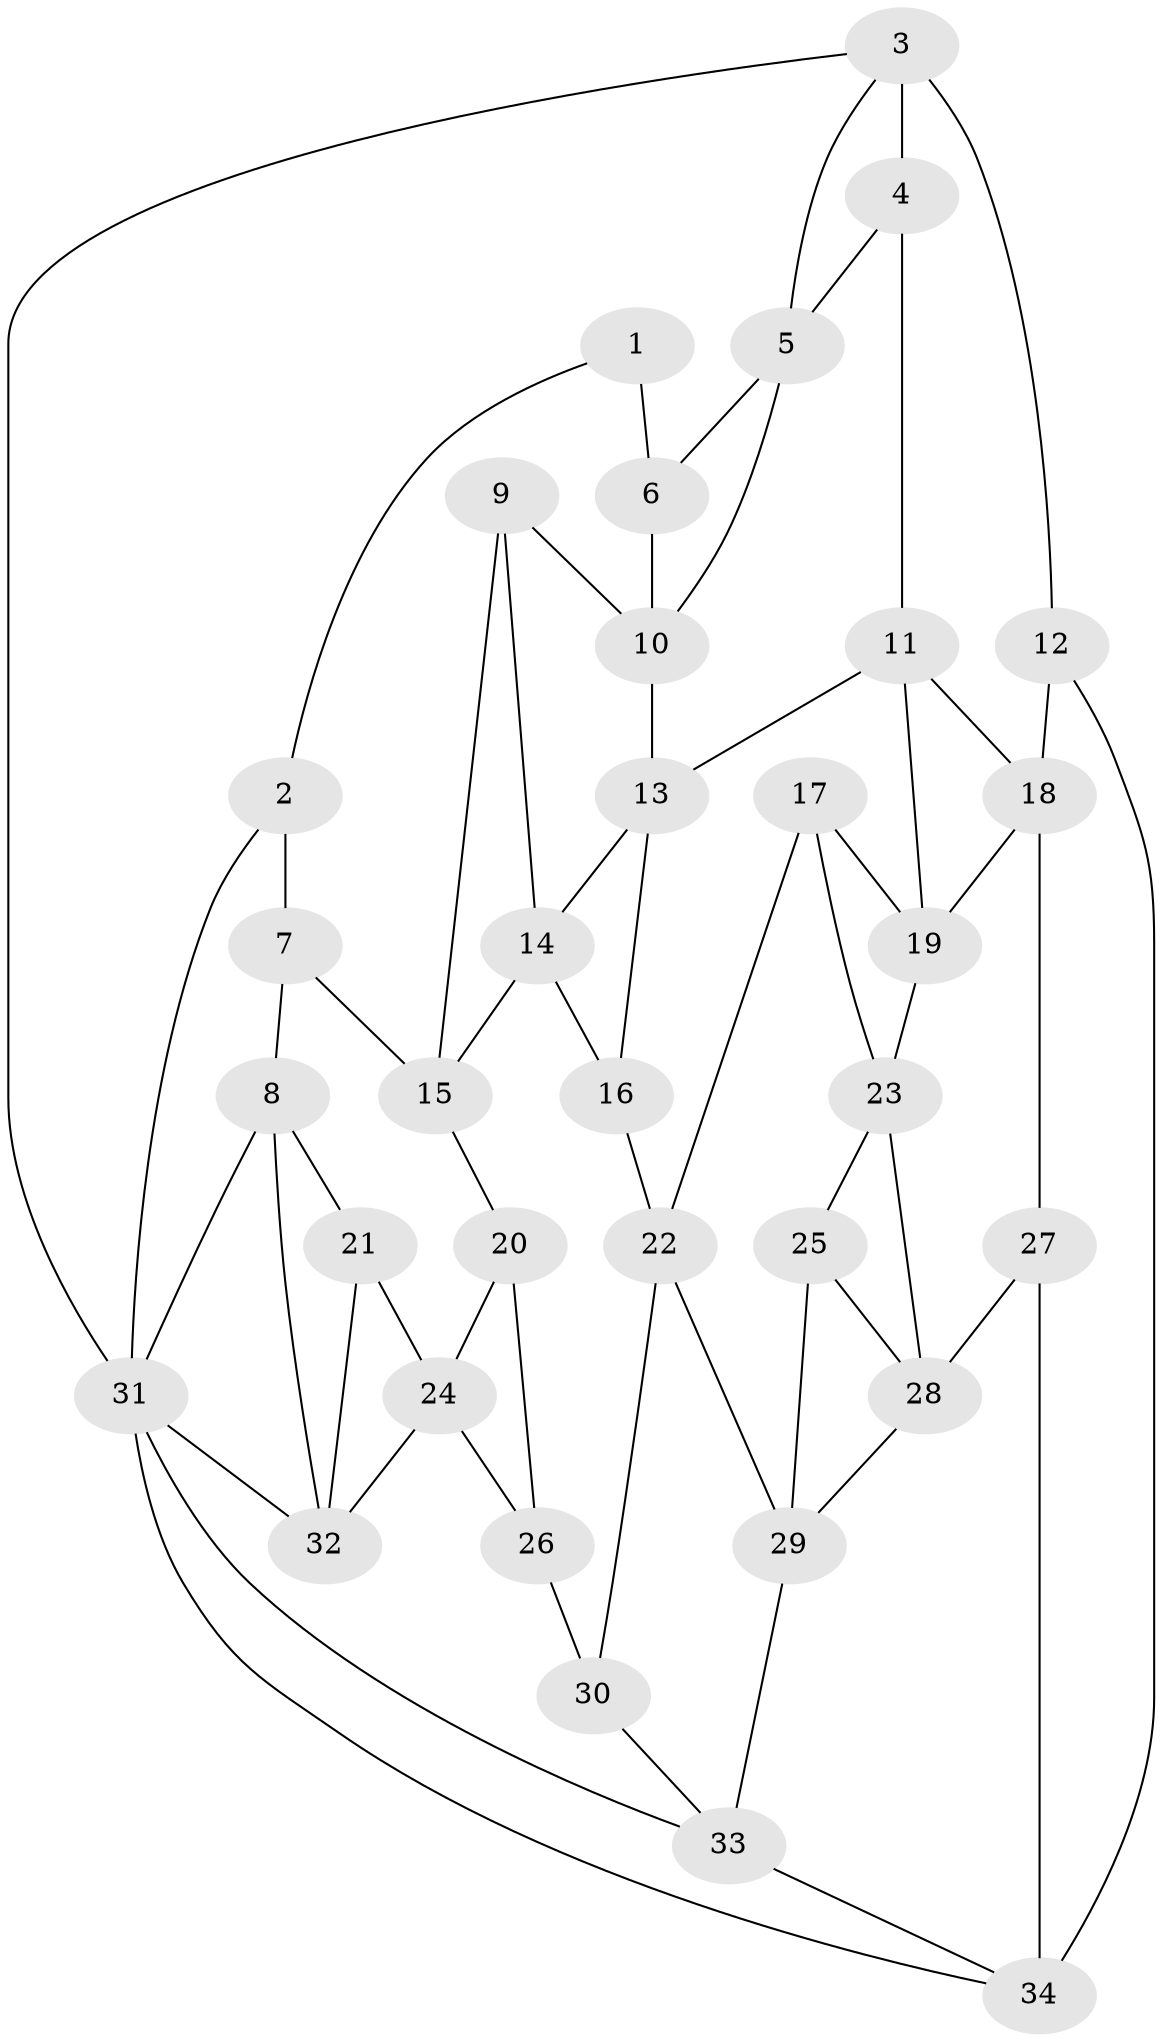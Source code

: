 // original degree distribution, {3: 0.029850746268656716, 4: 0.2537313432835821, 6: 0.208955223880597, 5: 0.5074626865671642}
// Generated by graph-tools (version 1.1) at 2025/03/03/09/25 03:03:18]
// undirected, 34 vertices, 61 edges
graph export_dot {
graph [start="1"]
  node [color=gray90,style=filled];
  1;
  2;
  3;
  4;
  5;
  6;
  7;
  8;
  9;
  10;
  11;
  12;
  13;
  14;
  15;
  16;
  17;
  18;
  19;
  20;
  21;
  22;
  23;
  24;
  25;
  26;
  27;
  28;
  29;
  30;
  31;
  32;
  33;
  34;
  1 -- 2 [weight=1.0];
  1 -- 6 [weight=2.0];
  2 -- 7 [weight=1.0];
  2 -- 31 [weight=1.0];
  3 -- 4 [weight=1.0];
  3 -- 5 [weight=1.0];
  3 -- 12 [weight=2.0];
  3 -- 31 [weight=1.0];
  4 -- 5 [weight=1.0];
  4 -- 11 [weight=1.0];
  5 -- 6 [weight=1.0];
  5 -- 10 [weight=1.0];
  6 -- 10 [weight=1.0];
  7 -- 8 [weight=1.0];
  7 -- 15 [weight=1.0];
  8 -- 21 [weight=1.0];
  8 -- 31 [weight=1.0];
  8 -- 32 [weight=1.0];
  9 -- 10 [weight=1.0];
  9 -- 14 [weight=1.0];
  9 -- 15 [weight=1.0];
  10 -- 13 [weight=1.0];
  11 -- 13 [weight=1.0];
  11 -- 18 [weight=1.0];
  11 -- 19 [weight=1.0];
  12 -- 18 [weight=1.0];
  12 -- 34 [weight=2.0];
  13 -- 14 [weight=1.0];
  13 -- 16 [weight=1.0];
  14 -- 15 [weight=1.0];
  14 -- 16 [weight=1.0];
  15 -- 20 [weight=1.0];
  16 -- 22 [weight=1.0];
  17 -- 19 [weight=1.0];
  17 -- 22 [weight=1.0];
  17 -- 23 [weight=1.0];
  18 -- 19 [weight=1.0];
  18 -- 27 [weight=1.0];
  19 -- 23 [weight=1.0];
  20 -- 24 [weight=1.0];
  20 -- 26 [weight=1.0];
  21 -- 24 [weight=1.0];
  21 -- 32 [weight=1.0];
  22 -- 29 [weight=1.0];
  22 -- 30 [weight=1.0];
  23 -- 25 [weight=1.0];
  23 -- 28 [weight=1.0];
  24 -- 26 [weight=1.0];
  24 -- 32 [weight=1.0];
  25 -- 28 [weight=1.0];
  25 -- 29 [weight=1.0];
  26 -- 30 [weight=2.0];
  27 -- 28 [weight=1.0];
  27 -- 34 [weight=1.0];
  28 -- 29 [weight=1.0];
  29 -- 33 [weight=1.0];
  30 -- 33 [weight=1.0];
  31 -- 32 [weight=1.0];
  31 -- 33 [weight=1.0];
  31 -- 34 [weight=1.0];
  33 -- 34 [weight=1.0];
}
